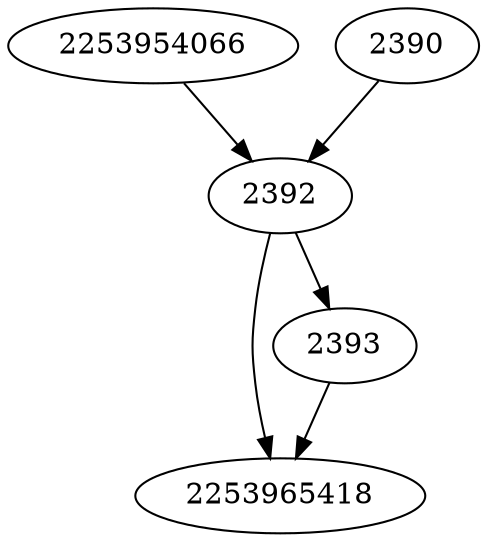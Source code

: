 strict digraph  {
2253965418;
2253954066;
2390;
2392;
2393;
2253954066 -> 2392;
2390 -> 2392;
2392 -> 2393;
2392 -> 2253965418;
2393 -> 2253965418;
}
